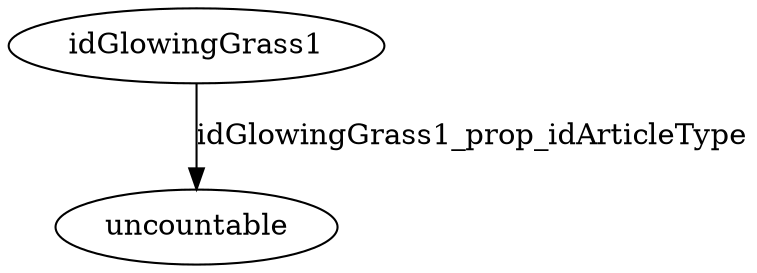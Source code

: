 strict digraph  {
idGlowingGrass1 -> uncountable  [edge_type=property, label=idGlowingGrass1_prop_idArticleType];
}
